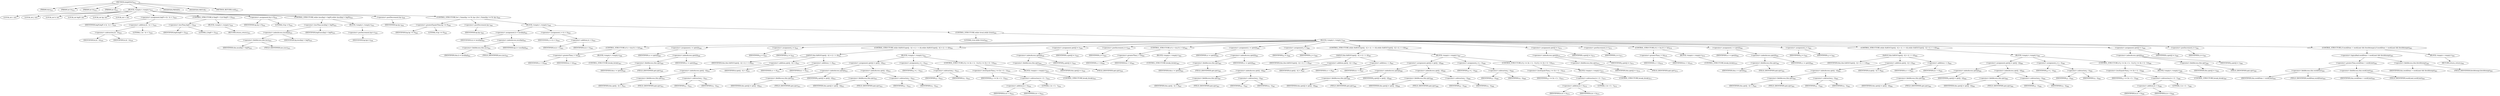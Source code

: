 digraph "simpleSort" {  
"2986" [label = <(METHOD,simpleSort)<SUB>925</SUB>> ]
"76" [label = <(PARAM,this)<SUB>925</SUB>> ]
"2987" [label = <(PARAM,int lo)<SUB>925</SUB>> ]
"2988" [label = <(PARAM,int hi)<SUB>925</SUB>> ]
"2989" [label = <(PARAM,int d)<SUB>925</SUB>> ]
"2990" [label = <(BLOCK,&lt;empty&gt;,&lt;empty&gt;)<SUB>925</SUB>> ]
"2991" [label = <(LOCAL,int i: int)> ]
"2992" [label = <(LOCAL,int j: int)> ]
"2993" [label = <(LOCAL,int h: int)> ]
"2994" [label = <(LOCAL,int bigN: int)> ]
"2995" [label = <(LOCAL,int hp: int)> ]
"2996" [label = <(LOCAL,int v: int)> ]
"2997" [label = <(&lt;operator&gt;.assignment,bigN = hi - lo + 1)<SUB>929</SUB>> ]
"2998" [label = <(IDENTIFIER,bigN,bigN = hi - lo + 1)<SUB>929</SUB>> ]
"2999" [label = <(&lt;operator&gt;.addition,hi - lo + 1)<SUB>929</SUB>> ]
"3000" [label = <(&lt;operator&gt;.subtraction,hi - lo)<SUB>929</SUB>> ]
"3001" [label = <(IDENTIFIER,hi,hi - lo)<SUB>929</SUB>> ]
"3002" [label = <(IDENTIFIER,lo,hi - lo)<SUB>929</SUB>> ]
"3003" [label = <(LITERAL,1,hi - lo + 1)<SUB>929</SUB>> ]
"3004" [label = <(CONTROL_STRUCTURE,if (bigN &lt; 2),if (bigN &lt; 2))<SUB>930</SUB>> ]
"3005" [label = <(&lt;operator&gt;.lessThan,bigN &lt; 2)<SUB>930</SUB>> ]
"3006" [label = <(IDENTIFIER,bigN,bigN &lt; 2)<SUB>930</SUB>> ]
"3007" [label = <(LITERAL,2,bigN &lt; 2)<SUB>930</SUB>> ]
"3008" [label = <(BLOCK,&lt;empty&gt;,&lt;empty&gt;)<SUB>930</SUB>> ]
"3009" [label = <(RETURN,return;,return;)<SUB>931</SUB>> ]
"3010" [label = <(&lt;operator&gt;.assignment,hp = 0)<SUB>934</SUB>> ]
"3011" [label = <(IDENTIFIER,hp,hp = 0)<SUB>934</SUB>> ]
"3012" [label = <(LITERAL,0,hp = 0)<SUB>934</SUB>> ]
"3013" [label = <(CONTROL_STRUCTURE,while (incs[hp] &lt; bigN),while (incs[hp] &lt; bigN))<SUB>935</SUB>> ]
"3014" [label = <(&lt;operator&gt;.lessThan,incs[hp] &lt; bigN)<SUB>935</SUB>> ]
"3015" [label = <(&lt;operator&gt;.indexAccess,incs[hp])<SUB>935</SUB>> ]
"3016" [label = <(&lt;operator&gt;.fieldAccess,this.incs)<SUB>935</SUB>> ]
"3017" [label = <(IDENTIFIER,this,incs[hp] &lt; bigN)<SUB>935</SUB>> ]
"3018" [label = <(FIELD_IDENTIFIER,incs,incs)<SUB>935</SUB>> ]
"3019" [label = <(IDENTIFIER,hp,incs[hp] &lt; bigN)<SUB>935</SUB>> ]
"3020" [label = <(IDENTIFIER,bigN,incs[hp] &lt; bigN)<SUB>935</SUB>> ]
"3021" [label = <(BLOCK,&lt;empty&gt;,&lt;empty&gt;)<SUB>935</SUB>> ]
"3022" [label = <(&lt;operator&gt;.postIncrement,hp++)<SUB>936</SUB>> ]
"3023" [label = <(IDENTIFIER,hp,hp++)<SUB>936</SUB>> ]
"3024" [label = <(&lt;operator&gt;.postDecrement,hp--)<SUB>938</SUB>> ]
"3025" [label = <(IDENTIFIER,hp,hp--)<SUB>938</SUB>> ]
"3026" [label = <(CONTROL_STRUCTURE,for (; Some(hp &gt;= 0); hp--),for (; Some(hp &gt;= 0); hp--))<SUB>940</SUB>> ]
"3027" [label = <(&lt;operator&gt;.greaterEqualsThan,hp &gt;= 0)<SUB>940</SUB>> ]
"3028" [label = <(IDENTIFIER,hp,hp &gt;= 0)<SUB>940</SUB>> ]
"3029" [label = <(LITERAL,0,hp &gt;= 0)<SUB>940</SUB>> ]
"3030" [label = <(&lt;operator&gt;.postDecrement,hp--)<SUB>940</SUB>> ]
"3031" [label = <(IDENTIFIER,hp,hp--)<SUB>940</SUB>> ]
"3032" [label = <(BLOCK,&lt;empty&gt;,&lt;empty&gt;)<SUB>940</SUB>> ]
"3033" [label = <(&lt;operator&gt;.assignment,h = incs[hp])<SUB>941</SUB>> ]
"3034" [label = <(IDENTIFIER,h,h = incs[hp])<SUB>941</SUB>> ]
"3035" [label = <(&lt;operator&gt;.indexAccess,incs[hp])<SUB>941</SUB>> ]
"3036" [label = <(&lt;operator&gt;.fieldAccess,this.incs)<SUB>941</SUB>> ]
"3037" [label = <(IDENTIFIER,this,h = incs[hp])<SUB>941</SUB>> ]
"3038" [label = <(FIELD_IDENTIFIER,incs,incs)<SUB>941</SUB>> ]
"3039" [label = <(IDENTIFIER,hp,h = incs[hp])<SUB>941</SUB>> ]
"3040" [label = <(&lt;operator&gt;.assignment,i = lo + h)<SUB>943</SUB>> ]
"3041" [label = <(IDENTIFIER,i,i = lo + h)<SUB>943</SUB>> ]
"3042" [label = <(&lt;operator&gt;.addition,lo + h)<SUB>943</SUB>> ]
"3043" [label = <(IDENTIFIER,lo,lo + h)<SUB>943</SUB>> ]
"3044" [label = <(IDENTIFIER,h,lo + h)<SUB>943</SUB>> ]
"3045" [label = <(CONTROL_STRUCTURE,while (true),while (true))<SUB>944</SUB>> ]
"3046" [label = <(LITERAL,true,while (true))<SUB>944</SUB>> ]
"3047" [label = <(BLOCK,&lt;empty&gt;,&lt;empty&gt;)<SUB>944</SUB>> ]
"3048" [label = <(CONTROL_STRUCTURE,if (i &gt; hi),if (i &gt; hi))<SUB>946</SUB>> ]
"3049" [label = <(&lt;operator&gt;.greaterThan,i &gt; hi)<SUB>946</SUB>> ]
"3050" [label = <(IDENTIFIER,i,i &gt; hi)<SUB>946</SUB>> ]
"3051" [label = <(IDENTIFIER,hi,i &gt; hi)<SUB>946</SUB>> ]
"3052" [label = <(BLOCK,&lt;empty&gt;,&lt;empty&gt;)<SUB>946</SUB>> ]
"3053" [label = <(CONTROL_STRUCTURE,break;,break;)<SUB>947</SUB>> ]
"3054" [label = <(&lt;operator&gt;.assignment,v = zptr[i])<SUB>949</SUB>> ]
"3055" [label = <(IDENTIFIER,v,v = zptr[i])<SUB>949</SUB>> ]
"3056" [label = <(&lt;operator&gt;.indexAccess,zptr[i])<SUB>949</SUB>> ]
"3057" [label = <(&lt;operator&gt;.fieldAccess,this.zptr)<SUB>949</SUB>> ]
"3058" [label = <(IDENTIFIER,this,v = zptr[i])<SUB>949</SUB>> ]
"3059" [label = <(FIELD_IDENTIFIER,zptr,zptr)<SUB>949</SUB>> ]
"3060" [label = <(IDENTIFIER,i,v = zptr[i])<SUB>949</SUB>> ]
"3061" [label = <(&lt;operator&gt;.assignment,j = i)<SUB>950</SUB>> ]
"3062" [label = <(IDENTIFIER,j,j = i)<SUB>950</SUB>> ]
"3063" [label = <(IDENTIFIER,i,j = i)<SUB>950</SUB>> ]
"3064" [label = <(CONTROL_STRUCTURE,while (fullGtU(zptr[j - h] + d, v + d)),while (fullGtU(zptr[j - h] + d, v + d)))<SUB>951</SUB>> ]
"3065" [label = <(fullGtU,this.fullGtU(zptr[j - h] + d, v + d))<SUB>951</SUB>> ]
"75" [label = <(IDENTIFIER,this,this.fullGtU(zptr[j - h] + d, v + d))<SUB>951</SUB>> ]
"3066" [label = <(&lt;operator&gt;.addition,zptr[j - h] + d)<SUB>951</SUB>> ]
"3067" [label = <(&lt;operator&gt;.indexAccess,zptr[j - h])<SUB>951</SUB>> ]
"3068" [label = <(&lt;operator&gt;.fieldAccess,this.zptr)<SUB>951</SUB>> ]
"3069" [label = <(IDENTIFIER,this,zptr[j - h] + d)<SUB>951</SUB>> ]
"3070" [label = <(FIELD_IDENTIFIER,zptr,zptr)<SUB>951</SUB>> ]
"3071" [label = <(&lt;operator&gt;.subtraction,j - h)<SUB>951</SUB>> ]
"3072" [label = <(IDENTIFIER,j,j - h)<SUB>951</SUB>> ]
"3073" [label = <(IDENTIFIER,h,j - h)<SUB>951</SUB>> ]
"3074" [label = <(IDENTIFIER,d,zptr[j - h] + d)<SUB>951</SUB>> ]
"3075" [label = <(&lt;operator&gt;.addition,v + d)<SUB>951</SUB>> ]
"3076" [label = <(IDENTIFIER,v,v + d)<SUB>951</SUB>> ]
"3077" [label = <(IDENTIFIER,d,v + d)<SUB>951</SUB>> ]
"3078" [label = <(BLOCK,&lt;empty&gt;,&lt;empty&gt;)<SUB>951</SUB>> ]
"3079" [label = <(&lt;operator&gt;.assignment,zptr[j] = zptr[j - h])<SUB>952</SUB>> ]
"3080" [label = <(&lt;operator&gt;.indexAccess,zptr[j])<SUB>952</SUB>> ]
"3081" [label = <(&lt;operator&gt;.fieldAccess,this.zptr)<SUB>952</SUB>> ]
"3082" [label = <(IDENTIFIER,this,zptr[j] = zptr[j - h])<SUB>952</SUB>> ]
"3083" [label = <(FIELD_IDENTIFIER,zptr,zptr)<SUB>952</SUB>> ]
"3084" [label = <(IDENTIFIER,j,zptr[j] = zptr[j - h])<SUB>952</SUB>> ]
"3085" [label = <(&lt;operator&gt;.indexAccess,zptr[j - h])<SUB>952</SUB>> ]
"3086" [label = <(&lt;operator&gt;.fieldAccess,this.zptr)<SUB>952</SUB>> ]
"3087" [label = <(IDENTIFIER,this,zptr[j] = zptr[j - h])<SUB>952</SUB>> ]
"3088" [label = <(FIELD_IDENTIFIER,zptr,zptr)<SUB>952</SUB>> ]
"3089" [label = <(&lt;operator&gt;.subtraction,j - h)<SUB>952</SUB>> ]
"3090" [label = <(IDENTIFIER,j,j - h)<SUB>952</SUB>> ]
"3091" [label = <(IDENTIFIER,h,j - h)<SUB>952</SUB>> ]
"3092" [label = <(&lt;operator&gt;.assignment,j = j - h)<SUB>953</SUB>> ]
"3093" [label = <(IDENTIFIER,j,j = j - h)<SUB>953</SUB>> ]
"3094" [label = <(&lt;operator&gt;.subtraction,j - h)<SUB>953</SUB>> ]
"3095" [label = <(IDENTIFIER,j,j - h)<SUB>953</SUB>> ]
"3096" [label = <(IDENTIFIER,h,j - h)<SUB>953</SUB>> ]
"3097" [label = <(CONTROL_STRUCTURE,if (j &lt;= (lo + h - 1)),if (j &lt;= (lo + h - 1)))<SUB>954</SUB>> ]
"3098" [label = <(&lt;operator&gt;.lessEqualsThan,j &lt;= (lo + h - 1))<SUB>954</SUB>> ]
"3099" [label = <(IDENTIFIER,j,j &lt;= (lo + h - 1))<SUB>954</SUB>> ]
"3100" [label = <(&lt;operator&gt;.subtraction,lo + h - 1)<SUB>954</SUB>> ]
"3101" [label = <(&lt;operator&gt;.addition,lo + h)<SUB>954</SUB>> ]
"3102" [label = <(IDENTIFIER,lo,lo + h)<SUB>954</SUB>> ]
"3103" [label = <(IDENTIFIER,h,lo + h)<SUB>954</SUB>> ]
"3104" [label = <(LITERAL,1,lo + h - 1)<SUB>954</SUB>> ]
"3105" [label = <(BLOCK,&lt;empty&gt;,&lt;empty&gt;)<SUB>954</SUB>> ]
"3106" [label = <(CONTROL_STRUCTURE,break;,break;)<SUB>955</SUB>> ]
"3107" [label = <(&lt;operator&gt;.assignment,zptr[j] = v)<SUB>958</SUB>> ]
"3108" [label = <(&lt;operator&gt;.indexAccess,zptr[j])<SUB>958</SUB>> ]
"3109" [label = <(&lt;operator&gt;.fieldAccess,this.zptr)<SUB>958</SUB>> ]
"3110" [label = <(IDENTIFIER,this,zptr[j] = v)<SUB>958</SUB>> ]
"3111" [label = <(FIELD_IDENTIFIER,zptr,zptr)<SUB>958</SUB>> ]
"3112" [label = <(IDENTIFIER,j,zptr[j] = v)<SUB>958</SUB>> ]
"3113" [label = <(IDENTIFIER,v,zptr[j] = v)<SUB>958</SUB>> ]
"3114" [label = <(&lt;operator&gt;.postIncrement,i++)<SUB>959</SUB>> ]
"3115" [label = <(IDENTIFIER,i,i++)<SUB>959</SUB>> ]
"3116" [label = <(CONTROL_STRUCTURE,if (i &gt; hi),if (i &gt; hi))<SUB>962</SUB>> ]
"3117" [label = <(&lt;operator&gt;.greaterThan,i &gt; hi)<SUB>962</SUB>> ]
"3118" [label = <(IDENTIFIER,i,i &gt; hi)<SUB>962</SUB>> ]
"3119" [label = <(IDENTIFIER,hi,i &gt; hi)<SUB>962</SUB>> ]
"3120" [label = <(BLOCK,&lt;empty&gt;,&lt;empty&gt;)<SUB>962</SUB>> ]
"3121" [label = <(CONTROL_STRUCTURE,break;,break;)<SUB>963</SUB>> ]
"3122" [label = <(&lt;operator&gt;.assignment,v = zptr[i])<SUB>965</SUB>> ]
"3123" [label = <(IDENTIFIER,v,v = zptr[i])<SUB>965</SUB>> ]
"3124" [label = <(&lt;operator&gt;.indexAccess,zptr[i])<SUB>965</SUB>> ]
"3125" [label = <(&lt;operator&gt;.fieldAccess,this.zptr)<SUB>965</SUB>> ]
"3126" [label = <(IDENTIFIER,this,v = zptr[i])<SUB>965</SUB>> ]
"3127" [label = <(FIELD_IDENTIFIER,zptr,zptr)<SUB>965</SUB>> ]
"3128" [label = <(IDENTIFIER,i,v = zptr[i])<SUB>965</SUB>> ]
"3129" [label = <(&lt;operator&gt;.assignment,j = i)<SUB>966</SUB>> ]
"3130" [label = <(IDENTIFIER,j,j = i)<SUB>966</SUB>> ]
"3131" [label = <(IDENTIFIER,i,j = i)<SUB>966</SUB>> ]
"3132" [label = <(CONTROL_STRUCTURE,while (fullGtU(zptr[j - h] + d, v + d)),while (fullGtU(zptr[j - h] + d, v + d)))<SUB>967</SUB>> ]
"3133" [label = <(fullGtU,this.fullGtU(zptr[j - h] + d, v + d))<SUB>967</SUB>> ]
"77" [label = <(IDENTIFIER,this,this.fullGtU(zptr[j - h] + d, v + d))<SUB>967</SUB>> ]
"3134" [label = <(&lt;operator&gt;.addition,zptr[j - h] + d)<SUB>967</SUB>> ]
"3135" [label = <(&lt;operator&gt;.indexAccess,zptr[j - h])<SUB>967</SUB>> ]
"3136" [label = <(&lt;operator&gt;.fieldAccess,this.zptr)<SUB>967</SUB>> ]
"3137" [label = <(IDENTIFIER,this,zptr[j - h] + d)<SUB>967</SUB>> ]
"3138" [label = <(FIELD_IDENTIFIER,zptr,zptr)<SUB>967</SUB>> ]
"3139" [label = <(&lt;operator&gt;.subtraction,j - h)<SUB>967</SUB>> ]
"3140" [label = <(IDENTIFIER,j,j - h)<SUB>967</SUB>> ]
"3141" [label = <(IDENTIFIER,h,j - h)<SUB>967</SUB>> ]
"3142" [label = <(IDENTIFIER,d,zptr[j - h] + d)<SUB>967</SUB>> ]
"3143" [label = <(&lt;operator&gt;.addition,v + d)<SUB>967</SUB>> ]
"3144" [label = <(IDENTIFIER,v,v + d)<SUB>967</SUB>> ]
"3145" [label = <(IDENTIFIER,d,v + d)<SUB>967</SUB>> ]
"3146" [label = <(BLOCK,&lt;empty&gt;,&lt;empty&gt;)<SUB>967</SUB>> ]
"3147" [label = <(&lt;operator&gt;.assignment,zptr[j] = zptr[j - h])<SUB>968</SUB>> ]
"3148" [label = <(&lt;operator&gt;.indexAccess,zptr[j])<SUB>968</SUB>> ]
"3149" [label = <(&lt;operator&gt;.fieldAccess,this.zptr)<SUB>968</SUB>> ]
"3150" [label = <(IDENTIFIER,this,zptr[j] = zptr[j - h])<SUB>968</SUB>> ]
"3151" [label = <(FIELD_IDENTIFIER,zptr,zptr)<SUB>968</SUB>> ]
"3152" [label = <(IDENTIFIER,j,zptr[j] = zptr[j - h])<SUB>968</SUB>> ]
"3153" [label = <(&lt;operator&gt;.indexAccess,zptr[j - h])<SUB>968</SUB>> ]
"3154" [label = <(&lt;operator&gt;.fieldAccess,this.zptr)<SUB>968</SUB>> ]
"3155" [label = <(IDENTIFIER,this,zptr[j] = zptr[j - h])<SUB>968</SUB>> ]
"3156" [label = <(FIELD_IDENTIFIER,zptr,zptr)<SUB>968</SUB>> ]
"3157" [label = <(&lt;operator&gt;.subtraction,j - h)<SUB>968</SUB>> ]
"3158" [label = <(IDENTIFIER,j,j - h)<SUB>968</SUB>> ]
"3159" [label = <(IDENTIFIER,h,j - h)<SUB>968</SUB>> ]
"3160" [label = <(&lt;operator&gt;.assignment,j = j - h)<SUB>969</SUB>> ]
"3161" [label = <(IDENTIFIER,j,j = j - h)<SUB>969</SUB>> ]
"3162" [label = <(&lt;operator&gt;.subtraction,j - h)<SUB>969</SUB>> ]
"3163" [label = <(IDENTIFIER,j,j - h)<SUB>969</SUB>> ]
"3164" [label = <(IDENTIFIER,h,j - h)<SUB>969</SUB>> ]
"3165" [label = <(CONTROL_STRUCTURE,if (j &lt;= (lo + h - 1)),if (j &lt;= (lo + h - 1)))<SUB>970</SUB>> ]
"3166" [label = <(&lt;operator&gt;.lessEqualsThan,j &lt;= (lo + h - 1))<SUB>970</SUB>> ]
"3167" [label = <(IDENTIFIER,j,j &lt;= (lo + h - 1))<SUB>970</SUB>> ]
"3168" [label = <(&lt;operator&gt;.subtraction,lo + h - 1)<SUB>970</SUB>> ]
"3169" [label = <(&lt;operator&gt;.addition,lo + h)<SUB>970</SUB>> ]
"3170" [label = <(IDENTIFIER,lo,lo + h)<SUB>970</SUB>> ]
"3171" [label = <(IDENTIFIER,h,lo + h)<SUB>970</SUB>> ]
"3172" [label = <(LITERAL,1,lo + h - 1)<SUB>970</SUB>> ]
"3173" [label = <(BLOCK,&lt;empty&gt;,&lt;empty&gt;)<SUB>970</SUB>> ]
"3174" [label = <(CONTROL_STRUCTURE,break;,break;)<SUB>971</SUB>> ]
"3175" [label = <(&lt;operator&gt;.assignment,zptr[j] = v)<SUB>974</SUB>> ]
"3176" [label = <(&lt;operator&gt;.indexAccess,zptr[j])<SUB>974</SUB>> ]
"3177" [label = <(&lt;operator&gt;.fieldAccess,this.zptr)<SUB>974</SUB>> ]
"3178" [label = <(IDENTIFIER,this,zptr[j] = v)<SUB>974</SUB>> ]
"3179" [label = <(FIELD_IDENTIFIER,zptr,zptr)<SUB>974</SUB>> ]
"3180" [label = <(IDENTIFIER,j,zptr[j] = v)<SUB>974</SUB>> ]
"3181" [label = <(IDENTIFIER,v,zptr[j] = v)<SUB>974</SUB>> ]
"3182" [label = <(&lt;operator&gt;.postIncrement,i++)<SUB>975</SUB>> ]
"3183" [label = <(IDENTIFIER,i,i++)<SUB>975</SUB>> ]
"3184" [label = <(CONTROL_STRUCTURE,if (i &gt; hi),if (i &gt; hi))<SUB>978</SUB>> ]
"3185" [label = <(&lt;operator&gt;.greaterThan,i &gt; hi)<SUB>978</SUB>> ]
"3186" [label = <(IDENTIFIER,i,i &gt; hi)<SUB>978</SUB>> ]
"3187" [label = <(IDENTIFIER,hi,i &gt; hi)<SUB>978</SUB>> ]
"3188" [label = <(BLOCK,&lt;empty&gt;,&lt;empty&gt;)<SUB>978</SUB>> ]
"3189" [label = <(CONTROL_STRUCTURE,break;,break;)<SUB>979</SUB>> ]
"3190" [label = <(&lt;operator&gt;.assignment,v = zptr[i])<SUB>981</SUB>> ]
"3191" [label = <(IDENTIFIER,v,v = zptr[i])<SUB>981</SUB>> ]
"3192" [label = <(&lt;operator&gt;.indexAccess,zptr[i])<SUB>981</SUB>> ]
"3193" [label = <(&lt;operator&gt;.fieldAccess,this.zptr)<SUB>981</SUB>> ]
"3194" [label = <(IDENTIFIER,this,v = zptr[i])<SUB>981</SUB>> ]
"3195" [label = <(FIELD_IDENTIFIER,zptr,zptr)<SUB>981</SUB>> ]
"3196" [label = <(IDENTIFIER,i,v = zptr[i])<SUB>981</SUB>> ]
"3197" [label = <(&lt;operator&gt;.assignment,j = i)<SUB>982</SUB>> ]
"3198" [label = <(IDENTIFIER,j,j = i)<SUB>982</SUB>> ]
"3199" [label = <(IDENTIFIER,i,j = i)<SUB>982</SUB>> ]
"3200" [label = <(CONTROL_STRUCTURE,while (fullGtU(zptr[j - h] + d, v + d)),while (fullGtU(zptr[j - h] + d, v + d)))<SUB>983</SUB>> ]
"3201" [label = <(fullGtU,this.fullGtU(zptr[j - h] + d, v + d))<SUB>983</SUB>> ]
"78" [label = <(IDENTIFIER,this,this.fullGtU(zptr[j - h] + d, v + d))<SUB>983</SUB>> ]
"3202" [label = <(&lt;operator&gt;.addition,zptr[j - h] + d)<SUB>983</SUB>> ]
"3203" [label = <(&lt;operator&gt;.indexAccess,zptr[j - h])<SUB>983</SUB>> ]
"3204" [label = <(&lt;operator&gt;.fieldAccess,this.zptr)<SUB>983</SUB>> ]
"3205" [label = <(IDENTIFIER,this,zptr[j - h] + d)<SUB>983</SUB>> ]
"3206" [label = <(FIELD_IDENTIFIER,zptr,zptr)<SUB>983</SUB>> ]
"3207" [label = <(&lt;operator&gt;.subtraction,j - h)<SUB>983</SUB>> ]
"3208" [label = <(IDENTIFIER,j,j - h)<SUB>983</SUB>> ]
"3209" [label = <(IDENTIFIER,h,j - h)<SUB>983</SUB>> ]
"3210" [label = <(IDENTIFIER,d,zptr[j - h] + d)<SUB>983</SUB>> ]
"3211" [label = <(&lt;operator&gt;.addition,v + d)<SUB>983</SUB>> ]
"3212" [label = <(IDENTIFIER,v,v + d)<SUB>983</SUB>> ]
"3213" [label = <(IDENTIFIER,d,v + d)<SUB>983</SUB>> ]
"3214" [label = <(BLOCK,&lt;empty&gt;,&lt;empty&gt;)<SUB>983</SUB>> ]
"3215" [label = <(&lt;operator&gt;.assignment,zptr[j] = zptr[j - h])<SUB>984</SUB>> ]
"3216" [label = <(&lt;operator&gt;.indexAccess,zptr[j])<SUB>984</SUB>> ]
"3217" [label = <(&lt;operator&gt;.fieldAccess,this.zptr)<SUB>984</SUB>> ]
"3218" [label = <(IDENTIFIER,this,zptr[j] = zptr[j - h])<SUB>984</SUB>> ]
"3219" [label = <(FIELD_IDENTIFIER,zptr,zptr)<SUB>984</SUB>> ]
"3220" [label = <(IDENTIFIER,j,zptr[j] = zptr[j - h])<SUB>984</SUB>> ]
"3221" [label = <(&lt;operator&gt;.indexAccess,zptr[j - h])<SUB>984</SUB>> ]
"3222" [label = <(&lt;operator&gt;.fieldAccess,this.zptr)<SUB>984</SUB>> ]
"3223" [label = <(IDENTIFIER,this,zptr[j] = zptr[j - h])<SUB>984</SUB>> ]
"3224" [label = <(FIELD_IDENTIFIER,zptr,zptr)<SUB>984</SUB>> ]
"3225" [label = <(&lt;operator&gt;.subtraction,j - h)<SUB>984</SUB>> ]
"3226" [label = <(IDENTIFIER,j,j - h)<SUB>984</SUB>> ]
"3227" [label = <(IDENTIFIER,h,j - h)<SUB>984</SUB>> ]
"3228" [label = <(&lt;operator&gt;.assignment,j = j - h)<SUB>985</SUB>> ]
"3229" [label = <(IDENTIFIER,j,j = j - h)<SUB>985</SUB>> ]
"3230" [label = <(&lt;operator&gt;.subtraction,j - h)<SUB>985</SUB>> ]
"3231" [label = <(IDENTIFIER,j,j - h)<SUB>985</SUB>> ]
"3232" [label = <(IDENTIFIER,h,j - h)<SUB>985</SUB>> ]
"3233" [label = <(CONTROL_STRUCTURE,if (j &lt;= (lo + h - 1)),if (j &lt;= (lo + h - 1)))<SUB>986</SUB>> ]
"3234" [label = <(&lt;operator&gt;.lessEqualsThan,j &lt;= (lo + h - 1))<SUB>986</SUB>> ]
"3235" [label = <(IDENTIFIER,j,j &lt;= (lo + h - 1))<SUB>986</SUB>> ]
"3236" [label = <(&lt;operator&gt;.subtraction,lo + h - 1)<SUB>986</SUB>> ]
"3237" [label = <(&lt;operator&gt;.addition,lo + h)<SUB>986</SUB>> ]
"3238" [label = <(IDENTIFIER,lo,lo + h)<SUB>986</SUB>> ]
"3239" [label = <(IDENTIFIER,h,lo + h)<SUB>986</SUB>> ]
"3240" [label = <(LITERAL,1,lo + h - 1)<SUB>986</SUB>> ]
"3241" [label = <(BLOCK,&lt;empty&gt;,&lt;empty&gt;)<SUB>986</SUB>> ]
"3242" [label = <(CONTROL_STRUCTURE,break;,break;)<SUB>987</SUB>> ]
"3243" [label = <(&lt;operator&gt;.assignment,zptr[j] = v)<SUB>990</SUB>> ]
"3244" [label = <(&lt;operator&gt;.indexAccess,zptr[j])<SUB>990</SUB>> ]
"3245" [label = <(&lt;operator&gt;.fieldAccess,this.zptr)<SUB>990</SUB>> ]
"3246" [label = <(IDENTIFIER,this,zptr[j] = v)<SUB>990</SUB>> ]
"3247" [label = <(FIELD_IDENTIFIER,zptr,zptr)<SUB>990</SUB>> ]
"3248" [label = <(IDENTIFIER,j,zptr[j] = v)<SUB>990</SUB>> ]
"3249" [label = <(IDENTIFIER,v,zptr[j] = v)<SUB>990</SUB>> ]
"3250" [label = <(&lt;operator&gt;.postIncrement,i++)<SUB>991</SUB>> ]
"3251" [label = <(IDENTIFIER,i,i++)<SUB>991</SUB>> ]
"3252" [label = <(CONTROL_STRUCTURE,if (workDone &gt; workLimit &amp;&amp; firstAttempt),if (workDone &gt; workLimit &amp;&amp; firstAttempt))<SUB>993</SUB>> ]
"3253" [label = <(&lt;operator&gt;.logicalAnd,workDone &gt; workLimit &amp;&amp; firstAttempt)<SUB>993</SUB>> ]
"3254" [label = <(&lt;operator&gt;.greaterThan,workDone &gt; workLimit)<SUB>993</SUB>> ]
"3255" [label = <(&lt;operator&gt;.fieldAccess,this.workDone)<SUB>993</SUB>> ]
"3256" [label = <(IDENTIFIER,this,workDone &gt; workLimit)<SUB>993</SUB>> ]
"3257" [label = <(FIELD_IDENTIFIER,workDone,workDone)<SUB>993</SUB>> ]
"3258" [label = <(&lt;operator&gt;.fieldAccess,this.workLimit)<SUB>993</SUB>> ]
"3259" [label = <(IDENTIFIER,this,workDone &gt; workLimit)<SUB>993</SUB>> ]
"3260" [label = <(FIELD_IDENTIFIER,workLimit,workLimit)<SUB>993</SUB>> ]
"3261" [label = <(&lt;operator&gt;.fieldAccess,this.firstAttempt)<SUB>993</SUB>> ]
"3262" [label = <(IDENTIFIER,this,workDone &gt; workLimit &amp;&amp; firstAttempt)<SUB>993</SUB>> ]
"3263" [label = <(FIELD_IDENTIFIER,firstAttempt,firstAttempt)<SUB>993</SUB>> ]
"3264" [label = <(BLOCK,&lt;empty&gt;,&lt;empty&gt;)<SUB>993</SUB>> ]
"3265" [label = <(RETURN,return;,return;)<SUB>994</SUB>> ]
"3266" [label = <(MODIFIER,PRIVATE)> ]
"3267" [label = <(MODIFIER,VIRTUAL)> ]
"3268" [label = <(METHOD_RETURN,void)<SUB>925</SUB>> ]
  "2986" -> "76" 
  "2986" -> "2987" 
  "2986" -> "2988" 
  "2986" -> "2989" 
  "2986" -> "2990" 
  "2986" -> "3266" 
  "2986" -> "3267" 
  "2986" -> "3268" 
  "2990" -> "2991" 
  "2990" -> "2992" 
  "2990" -> "2993" 
  "2990" -> "2994" 
  "2990" -> "2995" 
  "2990" -> "2996" 
  "2990" -> "2997" 
  "2990" -> "3004" 
  "2990" -> "3010" 
  "2990" -> "3013" 
  "2990" -> "3024" 
  "2990" -> "3026" 
  "2997" -> "2998" 
  "2997" -> "2999" 
  "2999" -> "3000" 
  "2999" -> "3003" 
  "3000" -> "3001" 
  "3000" -> "3002" 
  "3004" -> "3005" 
  "3004" -> "3008" 
  "3005" -> "3006" 
  "3005" -> "3007" 
  "3008" -> "3009" 
  "3010" -> "3011" 
  "3010" -> "3012" 
  "3013" -> "3014" 
  "3013" -> "3021" 
  "3014" -> "3015" 
  "3014" -> "3020" 
  "3015" -> "3016" 
  "3015" -> "3019" 
  "3016" -> "3017" 
  "3016" -> "3018" 
  "3021" -> "3022" 
  "3022" -> "3023" 
  "3024" -> "3025" 
  "3026" -> "3027" 
  "3026" -> "3030" 
  "3026" -> "3032" 
  "3027" -> "3028" 
  "3027" -> "3029" 
  "3030" -> "3031" 
  "3032" -> "3033" 
  "3032" -> "3040" 
  "3032" -> "3045" 
  "3033" -> "3034" 
  "3033" -> "3035" 
  "3035" -> "3036" 
  "3035" -> "3039" 
  "3036" -> "3037" 
  "3036" -> "3038" 
  "3040" -> "3041" 
  "3040" -> "3042" 
  "3042" -> "3043" 
  "3042" -> "3044" 
  "3045" -> "3046" 
  "3045" -> "3047" 
  "3047" -> "3048" 
  "3047" -> "3054" 
  "3047" -> "3061" 
  "3047" -> "3064" 
  "3047" -> "3107" 
  "3047" -> "3114" 
  "3047" -> "3116" 
  "3047" -> "3122" 
  "3047" -> "3129" 
  "3047" -> "3132" 
  "3047" -> "3175" 
  "3047" -> "3182" 
  "3047" -> "3184" 
  "3047" -> "3190" 
  "3047" -> "3197" 
  "3047" -> "3200" 
  "3047" -> "3243" 
  "3047" -> "3250" 
  "3047" -> "3252" 
  "3048" -> "3049" 
  "3048" -> "3052" 
  "3049" -> "3050" 
  "3049" -> "3051" 
  "3052" -> "3053" 
  "3054" -> "3055" 
  "3054" -> "3056" 
  "3056" -> "3057" 
  "3056" -> "3060" 
  "3057" -> "3058" 
  "3057" -> "3059" 
  "3061" -> "3062" 
  "3061" -> "3063" 
  "3064" -> "3065" 
  "3064" -> "3078" 
  "3065" -> "75" 
  "3065" -> "3066" 
  "3065" -> "3075" 
  "3066" -> "3067" 
  "3066" -> "3074" 
  "3067" -> "3068" 
  "3067" -> "3071" 
  "3068" -> "3069" 
  "3068" -> "3070" 
  "3071" -> "3072" 
  "3071" -> "3073" 
  "3075" -> "3076" 
  "3075" -> "3077" 
  "3078" -> "3079" 
  "3078" -> "3092" 
  "3078" -> "3097" 
  "3079" -> "3080" 
  "3079" -> "3085" 
  "3080" -> "3081" 
  "3080" -> "3084" 
  "3081" -> "3082" 
  "3081" -> "3083" 
  "3085" -> "3086" 
  "3085" -> "3089" 
  "3086" -> "3087" 
  "3086" -> "3088" 
  "3089" -> "3090" 
  "3089" -> "3091" 
  "3092" -> "3093" 
  "3092" -> "3094" 
  "3094" -> "3095" 
  "3094" -> "3096" 
  "3097" -> "3098" 
  "3097" -> "3105" 
  "3098" -> "3099" 
  "3098" -> "3100" 
  "3100" -> "3101" 
  "3100" -> "3104" 
  "3101" -> "3102" 
  "3101" -> "3103" 
  "3105" -> "3106" 
  "3107" -> "3108" 
  "3107" -> "3113" 
  "3108" -> "3109" 
  "3108" -> "3112" 
  "3109" -> "3110" 
  "3109" -> "3111" 
  "3114" -> "3115" 
  "3116" -> "3117" 
  "3116" -> "3120" 
  "3117" -> "3118" 
  "3117" -> "3119" 
  "3120" -> "3121" 
  "3122" -> "3123" 
  "3122" -> "3124" 
  "3124" -> "3125" 
  "3124" -> "3128" 
  "3125" -> "3126" 
  "3125" -> "3127" 
  "3129" -> "3130" 
  "3129" -> "3131" 
  "3132" -> "3133" 
  "3132" -> "3146" 
  "3133" -> "77" 
  "3133" -> "3134" 
  "3133" -> "3143" 
  "3134" -> "3135" 
  "3134" -> "3142" 
  "3135" -> "3136" 
  "3135" -> "3139" 
  "3136" -> "3137" 
  "3136" -> "3138" 
  "3139" -> "3140" 
  "3139" -> "3141" 
  "3143" -> "3144" 
  "3143" -> "3145" 
  "3146" -> "3147" 
  "3146" -> "3160" 
  "3146" -> "3165" 
  "3147" -> "3148" 
  "3147" -> "3153" 
  "3148" -> "3149" 
  "3148" -> "3152" 
  "3149" -> "3150" 
  "3149" -> "3151" 
  "3153" -> "3154" 
  "3153" -> "3157" 
  "3154" -> "3155" 
  "3154" -> "3156" 
  "3157" -> "3158" 
  "3157" -> "3159" 
  "3160" -> "3161" 
  "3160" -> "3162" 
  "3162" -> "3163" 
  "3162" -> "3164" 
  "3165" -> "3166" 
  "3165" -> "3173" 
  "3166" -> "3167" 
  "3166" -> "3168" 
  "3168" -> "3169" 
  "3168" -> "3172" 
  "3169" -> "3170" 
  "3169" -> "3171" 
  "3173" -> "3174" 
  "3175" -> "3176" 
  "3175" -> "3181" 
  "3176" -> "3177" 
  "3176" -> "3180" 
  "3177" -> "3178" 
  "3177" -> "3179" 
  "3182" -> "3183" 
  "3184" -> "3185" 
  "3184" -> "3188" 
  "3185" -> "3186" 
  "3185" -> "3187" 
  "3188" -> "3189" 
  "3190" -> "3191" 
  "3190" -> "3192" 
  "3192" -> "3193" 
  "3192" -> "3196" 
  "3193" -> "3194" 
  "3193" -> "3195" 
  "3197" -> "3198" 
  "3197" -> "3199" 
  "3200" -> "3201" 
  "3200" -> "3214" 
  "3201" -> "78" 
  "3201" -> "3202" 
  "3201" -> "3211" 
  "3202" -> "3203" 
  "3202" -> "3210" 
  "3203" -> "3204" 
  "3203" -> "3207" 
  "3204" -> "3205" 
  "3204" -> "3206" 
  "3207" -> "3208" 
  "3207" -> "3209" 
  "3211" -> "3212" 
  "3211" -> "3213" 
  "3214" -> "3215" 
  "3214" -> "3228" 
  "3214" -> "3233" 
  "3215" -> "3216" 
  "3215" -> "3221" 
  "3216" -> "3217" 
  "3216" -> "3220" 
  "3217" -> "3218" 
  "3217" -> "3219" 
  "3221" -> "3222" 
  "3221" -> "3225" 
  "3222" -> "3223" 
  "3222" -> "3224" 
  "3225" -> "3226" 
  "3225" -> "3227" 
  "3228" -> "3229" 
  "3228" -> "3230" 
  "3230" -> "3231" 
  "3230" -> "3232" 
  "3233" -> "3234" 
  "3233" -> "3241" 
  "3234" -> "3235" 
  "3234" -> "3236" 
  "3236" -> "3237" 
  "3236" -> "3240" 
  "3237" -> "3238" 
  "3237" -> "3239" 
  "3241" -> "3242" 
  "3243" -> "3244" 
  "3243" -> "3249" 
  "3244" -> "3245" 
  "3244" -> "3248" 
  "3245" -> "3246" 
  "3245" -> "3247" 
  "3250" -> "3251" 
  "3252" -> "3253" 
  "3252" -> "3264" 
  "3253" -> "3254" 
  "3253" -> "3261" 
  "3254" -> "3255" 
  "3254" -> "3258" 
  "3255" -> "3256" 
  "3255" -> "3257" 
  "3258" -> "3259" 
  "3258" -> "3260" 
  "3261" -> "3262" 
  "3261" -> "3263" 
  "3264" -> "3265" 
}
